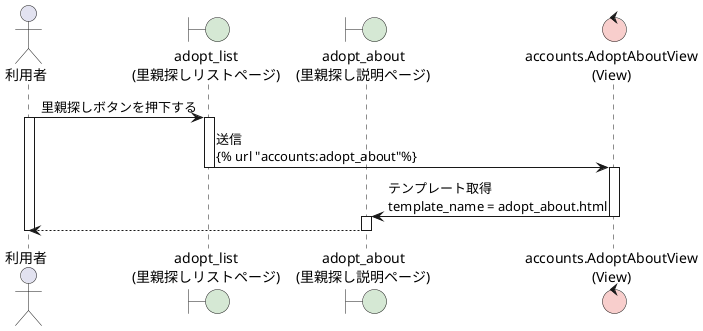 @startuml AdoptAbout
actor 利用者 as user
boundary "adopt_list\n(里親探しリストページ)" as al #d5e8d4
boundary "adopt_about\n(里親探し説明ページ)" as aa #d5e8d4

control "accounts.AdoptAboutView\n(View)" as View #f8cecc

user -> al :里親探しボタンを押下する
activate al
activate user
al -> View:送信\n{% url "accounts:adopt_about"%}
deactivate al
activate View
View -> aa :テンプレート取得\ntemplate_name = adopt_about.html
deactivate View
activate aa
aa --> user
deactivate aa

deactivate user
@enduml